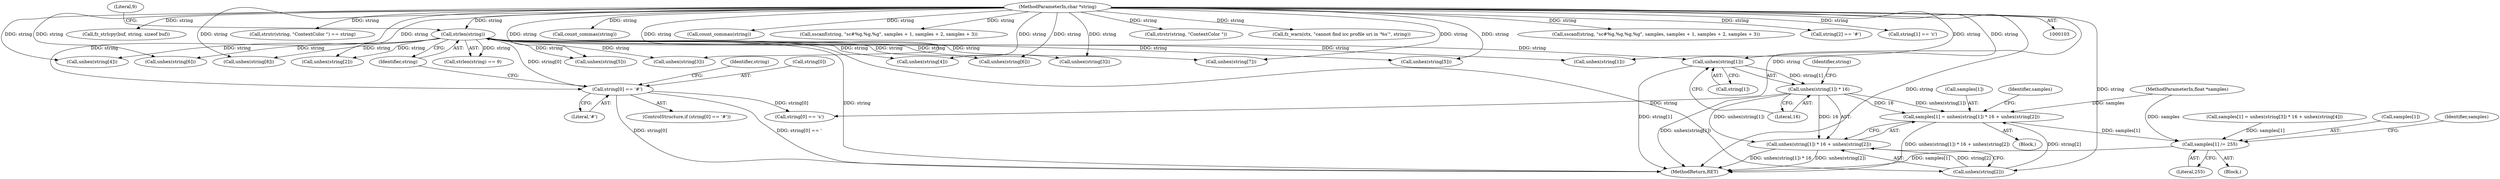 digraph "0_ghostscript_60dabde18d7fe12b19da8b509bdfee9cc886aafc_0@array" {
"1000227" [label="(Call,unhex(string[1]))"];
"1000150" [label="(Call,strlen(string))"];
"1000142" [label="(Call,string[0] == '#')"];
"1000106" [label="(MethodParameterIn,char *string)"];
"1000226" [label="(Call,unhex(string[1]) * 16)"];
"1000221" [label="(Call,samples[1] = unhex(string[1]) * 16 + unhex(string[2]))"];
"1000271" [label="(Call,samples[1] /= 255)"];
"1000225" [label="(Call,unhex(string[1]) * 16 + unhex(string[2]))"];
"1000160" [label="(Call,unhex(string[1]))"];
"1000195" [label="(Call,unhex(string[6]))"];
"1000349" [label="(Call,fz_strlcpy(buf, string, sizeof buf))"];
"1000228" [label="(Call,string[1])"];
"1000151" [label="(Identifier,string)"];
"1000343" [label="(Call,strstr(string, \"ContextColor \") == string)"];
"1000225" [label="(Call,unhex(string[1]) * 16 + unhex(string[2]))"];
"1000147" [label="(Block,)"];
"1000222" [label="(Call,samples[1])"];
"1000231" [label="(Literal,16)"];
"1000232" [label="(Call,unhex(string[2]))"];
"1000106" [label="(MethodParameterIn,char *string)"];
"1000291" [label="(Identifier,string)"];
"1000146" [label="(Literal,'#')"];
"1000180" [label="(Call,unhex(string[4]))"];
"1000234" [label="(Identifier,string)"];
"1000221" [label="(Call,samples[1] = unhex(string[1]) * 16 + unhex(string[2]))"];
"1000242" [label="(Call,unhex(string[3]))"];
"1000325" [label="(Call,count_commas(string))"];
"1000175" [label="(Call,unhex(string[3]))"];
"1000308" [label="(Call,count_commas(string))"];
"1000215" [label="(Block,)"];
"1000238" [label="(Identifier,samples)"];
"1000271" [label="(Call,samples[1] /= 255)"];
"1000169" [label="(Call,samples[1] = unhex(string[3]) * 16 + unhex(string[4]))"];
"1000205" [label="(Call,unhex(string[7]))"];
"1000150" [label="(Call,strlen(string))"];
"1000227" [label="(Call,unhex(string[1]))"];
"1000210" [label="(Call,unhex(string[8]))"];
"1000149" [label="(Call,strlen(string) == 9)"];
"1000311" [label="(Call,sscanf(string, \"sc#%g,%g,%g\", samples + 1, samples + 2, samples + 3))"];
"1000537" [label="(MethodReturn,RET)"];
"1000142" [label="(Call,string[0] == '#')"];
"1000262" [label="(Call,unhex(string[6]))"];
"1000226" [label="(Call,unhex(string[1]) * 16)"];
"1000344" [label="(Call,strstr(string, \"ContextColor \"))"];
"1000275" [label="(Literal,255)"];
"1000108" [label="(MethodParameterIn,float *samples)"];
"1000152" [label="(Literal,9)"];
"1000141" [label="(ControlStructure,if (string[0] == '#'))"];
"1000368" [label="(Call,fz_warn(ctx, \"cannot find icc profile uri in '%s'\", string))"];
"1000272" [label="(Call,samples[1])"];
"1000257" [label="(Call,unhex(string[5]))"];
"1000165" [label="(Call,unhex(string[2]))"];
"1000328" [label="(Call,sscanf(string, \"sc#%g,%g,%g,%g\", samples, samples + 1, samples + 2, samples + 3))"];
"1000143" [label="(Call,string[0])"];
"1000300" [label="(Call,string[2] == '#')"];
"1000295" [label="(Call,string[1] == 'c')"];
"1000190" [label="(Call,unhex(string[5]))"];
"1000247" [label="(Call,unhex(string[4]))"];
"1000278" [label="(Identifier,samples)"];
"1000289" [label="(Call,string[0] == 's')"];
"1000227" -> "1000226"  [label="AST: "];
"1000227" -> "1000228"  [label="CFG: "];
"1000228" -> "1000227"  [label="AST: "];
"1000231" -> "1000227"  [label="CFG: "];
"1000227" -> "1000537"  [label="DDG: string[1]"];
"1000227" -> "1000226"  [label="DDG: string[1]"];
"1000150" -> "1000227"  [label="DDG: string"];
"1000106" -> "1000227"  [label="DDG: string"];
"1000150" -> "1000149"  [label="AST: "];
"1000150" -> "1000151"  [label="CFG: "];
"1000151" -> "1000150"  [label="AST: "];
"1000152" -> "1000150"  [label="CFG: "];
"1000150" -> "1000537"  [label="DDG: string"];
"1000150" -> "1000149"  [label="DDG: string"];
"1000142" -> "1000150"  [label="DDG: string[0]"];
"1000106" -> "1000150"  [label="DDG: string"];
"1000150" -> "1000160"  [label="DDG: string"];
"1000150" -> "1000165"  [label="DDG: string"];
"1000150" -> "1000175"  [label="DDG: string"];
"1000150" -> "1000180"  [label="DDG: string"];
"1000150" -> "1000190"  [label="DDG: string"];
"1000150" -> "1000195"  [label="DDG: string"];
"1000150" -> "1000205"  [label="DDG: string"];
"1000150" -> "1000210"  [label="DDG: string"];
"1000150" -> "1000232"  [label="DDG: string"];
"1000150" -> "1000242"  [label="DDG: string"];
"1000150" -> "1000247"  [label="DDG: string"];
"1000150" -> "1000257"  [label="DDG: string"];
"1000150" -> "1000262"  [label="DDG: string"];
"1000142" -> "1000141"  [label="AST: "];
"1000142" -> "1000146"  [label="CFG: "];
"1000143" -> "1000142"  [label="AST: "];
"1000146" -> "1000142"  [label="AST: "];
"1000151" -> "1000142"  [label="CFG: "];
"1000291" -> "1000142"  [label="CFG: "];
"1000142" -> "1000537"  [label="DDG: string[0] == '"];
"1000142" -> "1000537"  [label="DDG: string[0]"];
"1000106" -> "1000142"  [label="DDG: string"];
"1000142" -> "1000289"  [label="DDG: string[0]"];
"1000106" -> "1000103"  [label="AST: "];
"1000106" -> "1000537"  [label="DDG: string"];
"1000106" -> "1000160"  [label="DDG: string"];
"1000106" -> "1000165"  [label="DDG: string"];
"1000106" -> "1000175"  [label="DDG: string"];
"1000106" -> "1000180"  [label="DDG: string"];
"1000106" -> "1000190"  [label="DDG: string"];
"1000106" -> "1000195"  [label="DDG: string"];
"1000106" -> "1000205"  [label="DDG: string"];
"1000106" -> "1000210"  [label="DDG: string"];
"1000106" -> "1000232"  [label="DDG: string"];
"1000106" -> "1000242"  [label="DDG: string"];
"1000106" -> "1000247"  [label="DDG: string"];
"1000106" -> "1000257"  [label="DDG: string"];
"1000106" -> "1000262"  [label="DDG: string"];
"1000106" -> "1000289"  [label="DDG: string"];
"1000106" -> "1000295"  [label="DDG: string"];
"1000106" -> "1000300"  [label="DDG: string"];
"1000106" -> "1000308"  [label="DDG: string"];
"1000106" -> "1000311"  [label="DDG: string"];
"1000106" -> "1000325"  [label="DDG: string"];
"1000106" -> "1000328"  [label="DDG: string"];
"1000106" -> "1000344"  [label="DDG: string"];
"1000106" -> "1000343"  [label="DDG: string"];
"1000106" -> "1000349"  [label="DDG: string"];
"1000106" -> "1000368"  [label="DDG: string"];
"1000226" -> "1000225"  [label="AST: "];
"1000226" -> "1000231"  [label="CFG: "];
"1000231" -> "1000226"  [label="AST: "];
"1000234" -> "1000226"  [label="CFG: "];
"1000226" -> "1000537"  [label="DDG: unhex(string[1])"];
"1000226" -> "1000221"  [label="DDG: unhex(string[1])"];
"1000226" -> "1000221"  [label="DDG: 16"];
"1000226" -> "1000225"  [label="DDG: unhex(string[1])"];
"1000226" -> "1000225"  [label="DDG: 16"];
"1000221" -> "1000215"  [label="AST: "];
"1000221" -> "1000225"  [label="CFG: "];
"1000222" -> "1000221"  [label="AST: "];
"1000225" -> "1000221"  [label="AST: "];
"1000238" -> "1000221"  [label="CFG: "];
"1000221" -> "1000537"  [label="DDG: unhex(string[1]) * 16 + unhex(string[2])"];
"1000232" -> "1000221"  [label="DDG: string[2]"];
"1000108" -> "1000221"  [label="DDG: samples"];
"1000221" -> "1000271"  [label="DDG: samples[1]"];
"1000271" -> "1000147"  [label="AST: "];
"1000271" -> "1000275"  [label="CFG: "];
"1000272" -> "1000271"  [label="AST: "];
"1000275" -> "1000271"  [label="AST: "];
"1000278" -> "1000271"  [label="CFG: "];
"1000271" -> "1000537"  [label="DDG: samples[1]"];
"1000169" -> "1000271"  [label="DDG: samples[1]"];
"1000108" -> "1000271"  [label="DDG: samples"];
"1000225" -> "1000232"  [label="CFG: "];
"1000232" -> "1000225"  [label="AST: "];
"1000225" -> "1000537"  [label="DDG: unhex(string[1]) * 16"];
"1000225" -> "1000537"  [label="DDG: unhex(string[2])"];
"1000232" -> "1000225"  [label="DDG: string[2]"];
}
